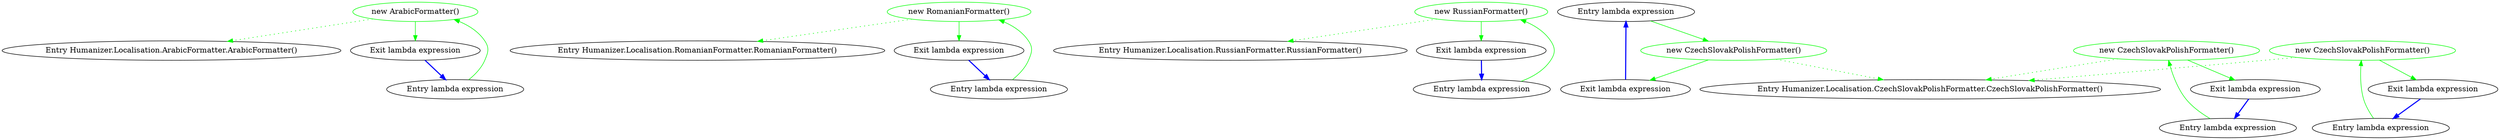 digraph  {
m0_11 [label="Entry Humanizer.Localisation.ArabicFormatter.ArabicFormatter()", span="2-2", cluster="Humanizer.Localisation.ArabicFormatter.ArabicFormatter()", file="TimeSpanHumanizeTests.cs"];
m0_3 [label="Entry Humanizer.Localisation.RomanianFormatter.RomanianFormatter()", span="2-2", cluster="Humanizer.Localisation.RomanianFormatter.RomanianFormatter()", file="TimeSpanHumanizeTests.cs"];
m0_7 [label="Entry Humanizer.Localisation.RussianFormatter.RussianFormatter()", span="2-2", cluster="Humanizer.Localisation.RussianFormatter.RussianFormatter()", file="TimeSpanHumanizeTests.cs"];
m0_19 [label="Entry lambda expression", span="20-20", cluster="lambda expression", file="TimeSpanHumanizeTests.cs"];
m0_1 [label="new RomanianFormatter()", span="15-15", cluster="lambda expression", color=green, community=0, file="TimeSpanHumanizeTests.cs"];
m0_0 [label="Entry lambda expression", span="15-15", cluster="lambda expression", file="TimeSpanHumanizeTests.cs"];
m0_2 [label="Exit lambda expression", span="15-15", cluster="lambda expression", file="TimeSpanHumanizeTests.cs"];
m0_5 [label="new RussianFormatter()", span="16-16", cluster="lambda expression", color=green, community=0, file="TimeSpanHumanizeTests.cs"];
m0_4 [label="Entry lambda expression", span="16-16", cluster="lambda expression", file="TimeSpanHumanizeTests.cs"];
m0_6 [label="Exit lambda expression", span="16-16", cluster="lambda expression", file="TimeSpanHumanizeTests.cs"];
m0_9 [label="new ArabicFormatter()", span="17-17", cluster="lambda expression", color=green, community=0, file="TimeSpanHumanizeTests.cs"];
m0_8 [label="Entry lambda expression", span="17-17", cluster="lambda expression", file="TimeSpanHumanizeTests.cs"];
m0_10 [label="Exit lambda expression", span="17-17", cluster="lambda expression", file="TimeSpanHumanizeTests.cs"];
m0_13 [label="new CzechSlovakPolishFormatter()", span="18-18", cluster="lambda expression", color=green, community=0, file="TimeSpanHumanizeTests.cs"];
m0_12 [label="Entry lambda expression", span="18-18", cluster="lambda expression", file="TimeSpanHumanizeTests.cs"];
m0_14 [label="Exit lambda expression", span="18-18", cluster="lambda expression", file="TimeSpanHumanizeTests.cs"];
m0_17 [label="new CzechSlovakPolishFormatter()", span="19-19", cluster="lambda expression", color=green, community=0, file="TimeSpanHumanizeTests.cs"];
m0_16 [label="Entry lambda expression", span="19-19", cluster="lambda expression", file="TimeSpanHumanizeTests.cs"];
m0_18 [label="Exit lambda expression", span="19-19", cluster="lambda expression", file="TimeSpanHumanizeTests.cs"];
m0_20 [label="new CzechSlovakPolishFormatter()", span="20-20", cluster="lambda expression", color=green, community=0, file="TimeSpanHumanizeTests.cs"];
m0_21 [label="Exit lambda expression", span="20-20", cluster="lambda expression", file="TimeSpanHumanizeTests.cs"];
m0_15 [label="Entry Humanizer.Localisation.CzechSlovakPolishFormatter.CzechSlovakPolishFormatter()", span="2-2", cluster="Humanizer.Localisation.CzechSlovakPolishFormatter.CzechSlovakPolishFormatter()", file="TimeSpanHumanizeTests.cs"];
m0_19 -> m0_20  [key=0, style=solid, color=green];
m0_1 -> m0_2  [key=0, style=solid, color=green];
m0_1 -> m0_3  [key=2, style=dotted, color=green];
m0_0 -> m0_1  [key=0, style=solid, color=green];
m0_2 -> m0_0  [key=0, style=bold, color=blue];
m0_5 -> m0_6  [key=0, style=solid, color=green];
m0_5 -> m0_7  [key=2, style=dotted, color=green];
m0_4 -> m0_5  [key=0, style=solid, color=green];
m0_6 -> m0_4  [key=0, style=bold, color=blue];
m0_9 -> m0_10  [key=0, style=solid, color=green];
m0_9 -> m0_11  [key=2, style=dotted, color=green];
m0_8 -> m0_9  [key=0, style=solid, color=green];
m0_10 -> m0_8  [key=0, style=bold, color=blue];
m0_13 -> m0_14  [key=0, style=solid, color=green];
m0_13 -> m0_15  [key=2, style=dotted, color=green];
m0_12 -> m0_13  [key=0, style=solid, color=green];
m0_14 -> m0_12  [key=0, style=bold, color=blue];
m0_17 -> m0_18  [key=0, style=solid, color=green];
m0_17 -> m0_15  [key=2, style=dotted, color=green];
m0_16 -> m0_17  [key=0, style=solid, color=green];
m0_18 -> m0_16  [key=0, style=bold, color=blue];
m0_20 -> m0_21  [key=0, style=solid, color=green];
m0_20 -> m0_15  [key=2, style=dotted, color=green];
m0_21 -> m0_19  [key=0, style=bold, color=blue];
}
